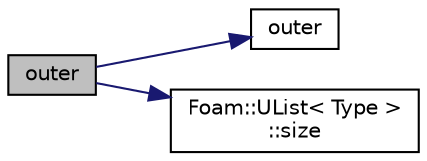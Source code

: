digraph "outer"
{
  bgcolor="transparent";
  edge [fontname="Helvetica",fontsize="10",labelfontname="Helvetica",labelfontsize="10"];
  node [fontname="Helvetica",fontsize="10",shape=record];
  rankdir="LR";
  Node1 [label="outer",height=0.2,width=0.4,color="black", fillcolor="grey75", style="filled" fontcolor="black"];
  Node1 -> Node2 [color="midnightblue",fontsize="10",style="solid",fontname="Helvetica"];
  Node2 [label="outer",height=0.2,width=0.4,color="black",URL="$namespaceFoam.html#af0bcf059004bfc464095cd9ec7106960"];
  Node1 -> Node3 [color="midnightblue",fontsize="10",style="solid",fontname="Helvetica"];
  Node3 [label="Foam::UList\< Type \>\l::size",height=0.2,width=0.4,color="black",URL="$classFoam_1_1UList.html#afee03bfededf699921815b2bf3c41e35",tooltip="Override size to be inconsistent with allocated storage. "];
}
